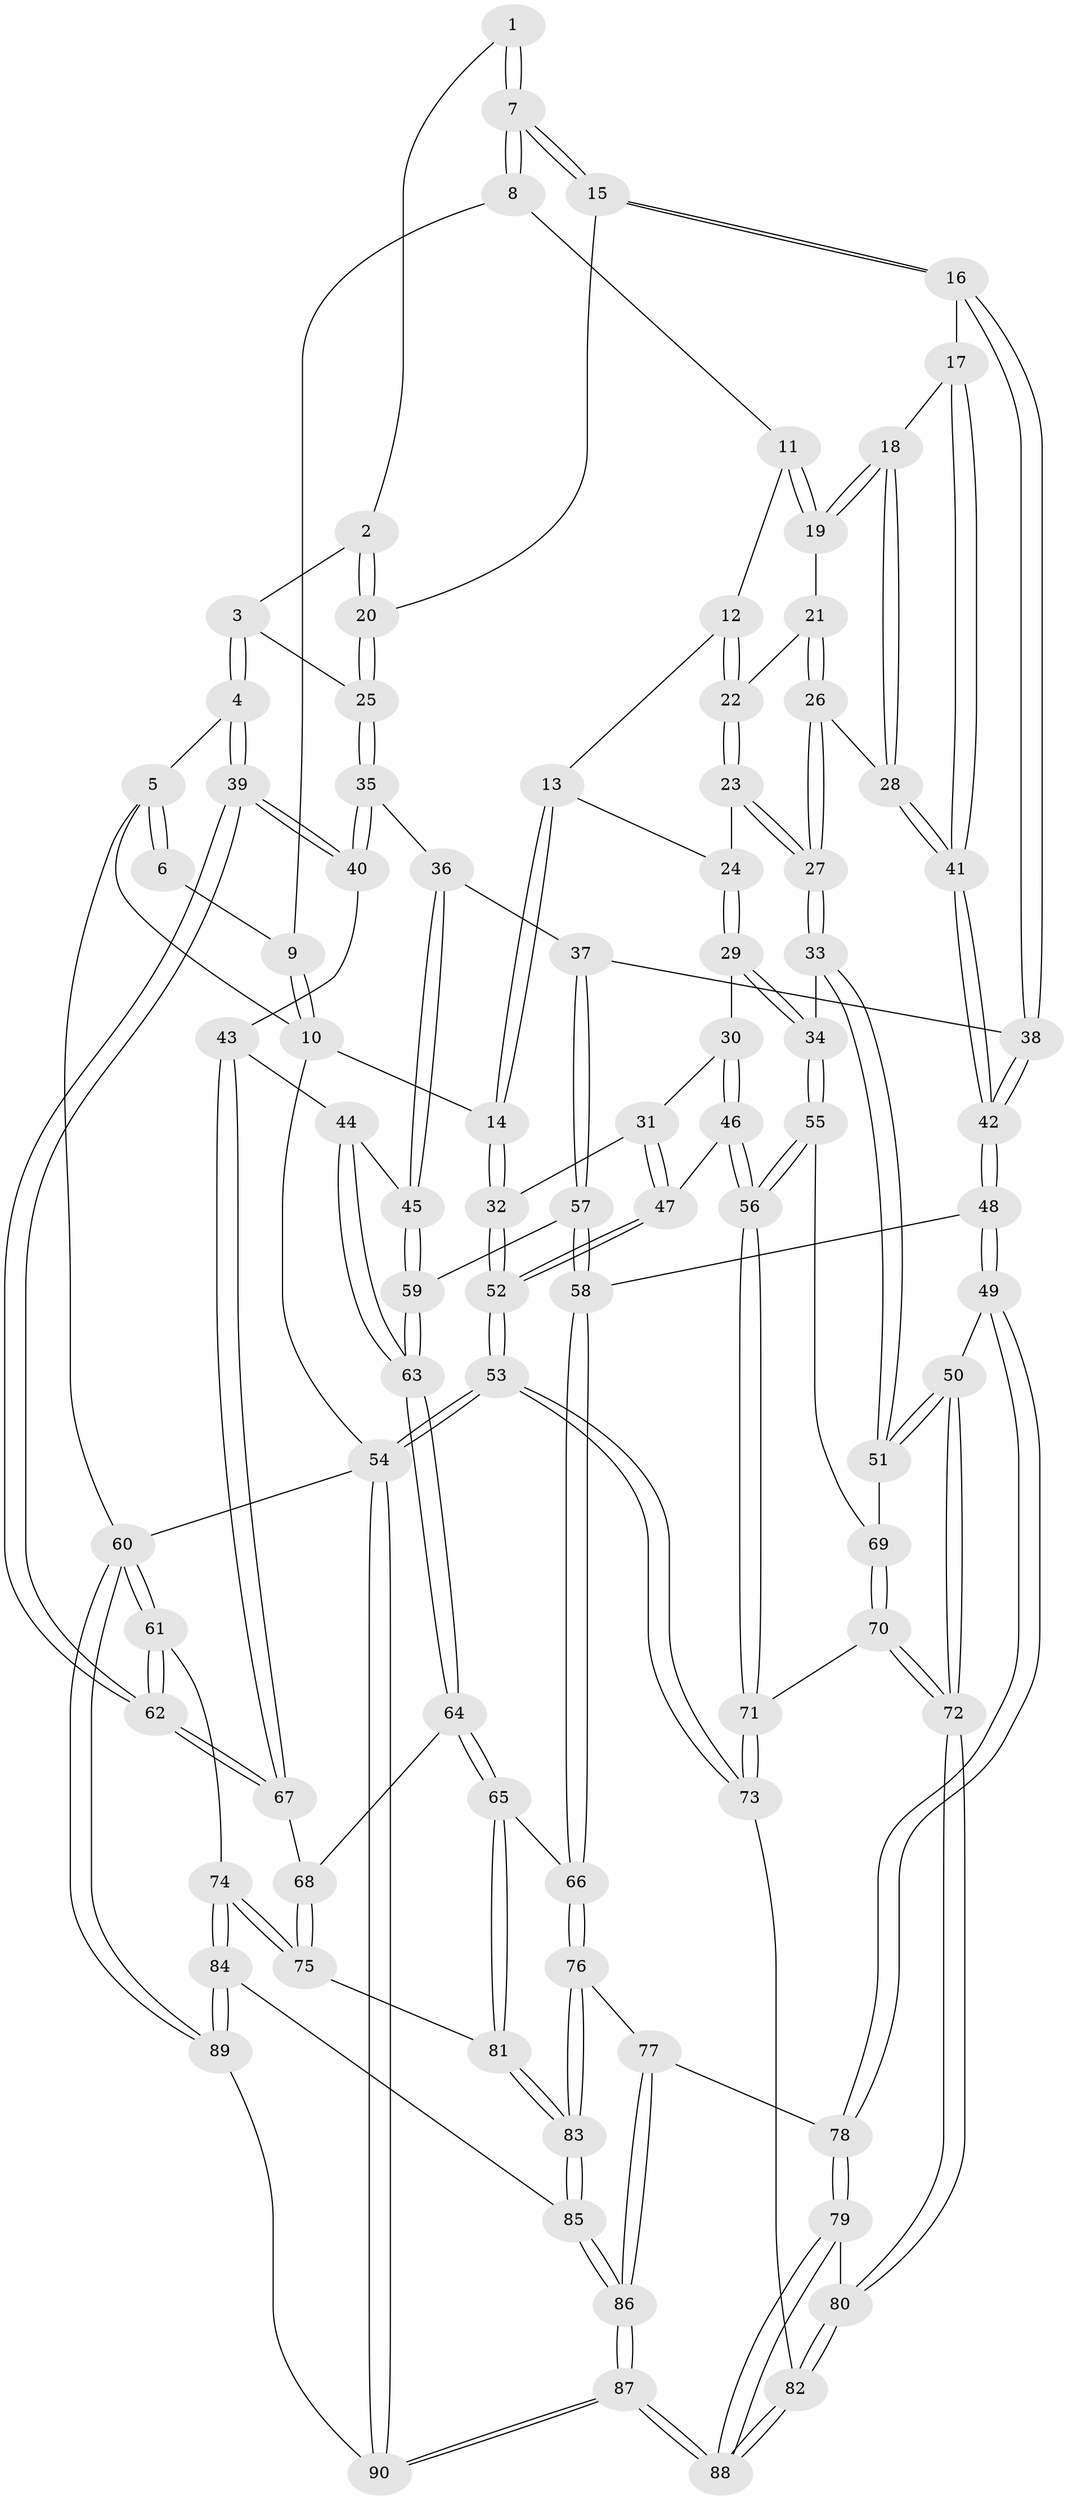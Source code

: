 // Generated by graph-tools (version 1.1) at 2025/27/03/15/25 16:27:56]
// undirected, 90 vertices, 222 edges
graph export_dot {
graph [start="1"]
  node [color=gray90,style=filled];
  1 [pos="+0.7280348823697044+0.018091756019976608"];
  2 [pos="+0.8018774602576532+0.08868110840499555"];
  3 [pos="+0.9300485361084393+0.11908331345497737"];
  4 [pos="+1+0"];
  5 [pos="+1+0"];
  6 [pos="+0.7154697728466063+0"];
  7 [pos="+0.6406421558331448+0.12462229656084903"];
  8 [pos="+0.43413412072384655+0"];
  9 [pos="+0.4141231089938515+0"];
  10 [pos="+0+0"];
  11 [pos="+0.4318898662661838+0"];
  12 [pos="+0.35962560495729023+0.13699847094350195"];
  13 [pos="+0.12167708126583639+0.06340021212706615"];
  14 [pos="+0+0"];
  15 [pos="+0.6438188906961855+0.2090714213024303"];
  16 [pos="+0.6145488549064656+0.23951644629166707"];
  17 [pos="+0.6061685577205973+0.2412689836614841"];
  18 [pos="+0.5737890491862665+0.23749996754995306"];
  19 [pos="+0.5198893597908646+0.213304040725737"];
  20 [pos="+0.683863180434318+0.20736962341452828"];
  21 [pos="+0.44816661017823817+0.22202249002345628"];
  22 [pos="+0.3560986756920293+0.19309041138916488"];
  23 [pos="+0.317027925628653+0.22558274247974472"];
  24 [pos="+0.2988211917502773+0.2319669913816964"];
  25 [pos="+0.8407568844504635+0.25130287410672164"];
  26 [pos="+0.41338188512185253+0.36222686803363485"];
  27 [pos="+0.41210976212642814+0.362609628277527"];
  28 [pos="+0.4502829518858796+0.36669557233945244"];
  29 [pos="+0.21843497984119895+0.3363320178301064"];
  30 [pos="+0.17965191570804473+0.3181474532862313"];
  31 [pos="+0.1590828153197178+0.3044466495778608"];
  32 [pos="+0+0"];
  33 [pos="+0.3607160935488576+0.41007648336167707"];
  34 [pos="+0.2441132497162782+0.4131049399551718"];
  35 [pos="+0.8472002394146513+0.2885405134422319"];
  36 [pos="+0.7789541118648897+0.3471547898529143"];
  37 [pos="+0.701101898650458+0.38411879827199724"];
  38 [pos="+0.6905265640470689+0.3755692807481814"];
  39 [pos="+1+0.3003488872160362"];
  40 [pos="+0.8871560159820924+0.33258555222252956"];
  41 [pos="+0.5335129201274327+0.4380345762615227"];
  42 [pos="+0.5380327708176708+0.4513454815207676"];
  43 [pos="+0.8899447156380709+0.44166278744831206"];
  44 [pos="+0.8286258972231428+0.43874617435878954"];
  45 [pos="+0.82441667115212+0.4379070190155284"];
  46 [pos="+0.02054408210242551+0.4611018058060854"];
  47 [pos="+0+0.43864300498502057"];
  48 [pos="+0.5361665586864005+0.5047352728452426"];
  49 [pos="+0.5313564208836434+0.5122957954945143"];
  50 [pos="+0.4247901612703613+0.5101005315480732"];
  51 [pos="+0.4165962688100619+0.4993693529336572"];
  52 [pos="+0+0.40828186608933387"];
  53 [pos="+0+1"];
  54 [pos="+0+1"];
  55 [pos="+0.24381052487993035+0.4138341458206208"];
  56 [pos="+0.11818732375783922+0.5168583399232116"];
  57 [pos="+0.7149579333533765+0.4395396824396636"];
  58 [pos="+0.6400851852722392+0.49943886741438376"];
  59 [pos="+0.7260786536124992+0.448562297643809"];
  60 [pos="+1+1"];
  61 [pos="+1+0.6947854590501488"];
  62 [pos="+1+0.41833741331824503"];
  63 [pos="+0.7676329778084348+0.5550981947546226"];
  64 [pos="+0.7792766750900183+0.5958617957794378"];
  65 [pos="+0.7777351250998343+0.6004613381178524"];
  66 [pos="+0.7293975643906039+0.6380414385138131"];
  67 [pos="+0.9077577564633736+0.4677291688213691"];
  68 [pos="+0.899644081287749+0.4989261339564795"];
  69 [pos="+0.28338831502003925+0.5085602177710237"];
  70 [pos="+0.3125769578673692+0.6049412391499415"];
  71 [pos="+0.12872973746292957+0.6087442932785825"];
  72 [pos="+0.3366491067684108+0.6223978553180786"];
  73 [pos="+0.014080595245697857+0.8687307139677242"];
  74 [pos="+1+0.6948146267299451"];
  75 [pos="+1+0.6762069671716797"];
  76 [pos="+0.6872102814738542+0.6959264702561527"];
  77 [pos="+0.62151543839549+0.7106382875204342"];
  78 [pos="+0.5563169819598652+0.6856446627544055"];
  79 [pos="+0.42991318191525124+0.7302189947834403"];
  80 [pos="+0.37398674634158124+0.717519419115708"];
  81 [pos="+0.950778703390059+0.6886974137300762"];
  82 [pos="+0.22226217667198486+0.8281094603777124"];
  83 [pos="+0.8190401797822827+0.820355181002692"];
  84 [pos="+0.8619211287581098+0.9125719943240893"];
  85 [pos="+0.8283672400358011+0.8792267538117271"];
  86 [pos="+0.6104756565704518+0.9591316231474699"];
  87 [pos="+0.520147671703805+1"];
  88 [pos="+0.49528801644914755+1"];
  89 [pos="+1+1"];
  90 [pos="+0.5183106480407704+1"];
  1 -- 2;
  1 -- 7;
  1 -- 7;
  2 -- 3;
  2 -- 20;
  2 -- 20;
  3 -- 4;
  3 -- 4;
  3 -- 25;
  4 -- 5;
  4 -- 39;
  4 -- 39;
  5 -- 6;
  5 -- 6;
  5 -- 10;
  5 -- 60;
  6 -- 9;
  7 -- 8;
  7 -- 8;
  7 -- 15;
  7 -- 15;
  8 -- 9;
  8 -- 11;
  9 -- 10;
  9 -- 10;
  10 -- 14;
  10 -- 54;
  11 -- 12;
  11 -- 19;
  11 -- 19;
  12 -- 13;
  12 -- 22;
  12 -- 22;
  13 -- 14;
  13 -- 14;
  13 -- 24;
  14 -- 32;
  14 -- 32;
  15 -- 16;
  15 -- 16;
  15 -- 20;
  16 -- 17;
  16 -- 38;
  16 -- 38;
  17 -- 18;
  17 -- 41;
  17 -- 41;
  18 -- 19;
  18 -- 19;
  18 -- 28;
  18 -- 28;
  19 -- 21;
  20 -- 25;
  20 -- 25;
  21 -- 22;
  21 -- 26;
  21 -- 26;
  22 -- 23;
  22 -- 23;
  23 -- 24;
  23 -- 27;
  23 -- 27;
  24 -- 29;
  24 -- 29;
  25 -- 35;
  25 -- 35;
  26 -- 27;
  26 -- 27;
  26 -- 28;
  27 -- 33;
  27 -- 33;
  28 -- 41;
  28 -- 41;
  29 -- 30;
  29 -- 34;
  29 -- 34;
  30 -- 31;
  30 -- 46;
  30 -- 46;
  31 -- 32;
  31 -- 47;
  31 -- 47;
  32 -- 52;
  32 -- 52;
  33 -- 34;
  33 -- 51;
  33 -- 51;
  34 -- 55;
  34 -- 55;
  35 -- 36;
  35 -- 40;
  35 -- 40;
  36 -- 37;
  36 -- 45;
  36 -- 45;
  37 -- 38;
  37 -- 57;
  37 -- 57;
  38 -- 42;
  38 -- 42;
  39 -- 40;
  39 -- 40;
  39 -- 62;
  39 -- 62;
  40 -- 43;
  41 -- 42;
  41 -- 42;
  42 -- 48;
  42 -- 48;
  43 -- 44;
  43 -- 67;
  43 -- 67;
  44 -- 45;
  44 -- 63;
  44 -- 63;
  45 -- 59;
  45 -- 59;
  46 -- 47;
  46 -- 56;
  46 -- 56;
  47 -- 52;
  47 -- 52;
  48 -- 49;
  48 -- 49;
  48 -- 58;
  49 -- 50;
  49 -- 78;
  49 -- 78;
  50 -- 51;
  50 -- 51;
  50 -- 72;
  50 -- 72;
  51 -- 69;
  52 -- 53;
  52 -- 53;
  53 -- 54;
  53 -- 54;
  53 -- 73;
  53 -- 73;
  54 -- 90;
  54 -- 90;
  54 -- 60;
  55 -- 56;
  55 -- 56;
  55 -- 69;
  56 -- 71;
  56 -- 71;
  57 -- 58;
  57 -- 58;
  57 -- 59;
  58 -- 66;
  58 -- 66;
  59 -- 63;
  59 -- 63;
  60 -- 61;
  60 -- 61;
  60 -- 89;
  60 -- 89;
  61 -- 62;
  61 -- 62;
  61 -- 74;
  62 -- 67;
  62 -- 67;
  63 -- 64;
  63 -- 64;
  64 -- 65;
  64 -- 65;
  64 -- 68;
  65 -- 66;
  65 -- 81;
  65 -- 81;
  66 -- 76;
  66 -- 76;
  67 -- 68;
  68 -- 75;
  68 -- 75;
  69 -- 70;
  69 -- 70;
  70 -- 71;
  70 -- 72;
  70 -- 72;
  71 -- 73;
  71 -- 73;
  72 -- 80;
  72 -- 80;
  73 -- 82;
  74 -- 75;
  74 -- 75;
  74 -- 84;
  74 -- 84;
  75 -- 81;
  76 -- 77;
  76 -- 83;
  76 -- 83;
  77 -- 78;
  77 -- 86;
  77 -- 86;
  78 -- 79;
  78 -- 79;
  79 -- 80;
  79 -- 88;
  79 -- 88;
  80 -- 82;
  80 -- 82;
  81 -- 83;
  81 -- 83;
  82 -- 88;
  82 -- 88;
  83 -- 85;
  83 -- 85;
  84 -- 85;
  84 -- 89;
  84 -- 89;
  85 -- 86;
  85 -- 86;
  86 -- 87;
  86 -- 87;
  87 -- 88;
  87 -- 88;
  87 -- 90;
  87 -- 90;
  89 -- 90;
}
